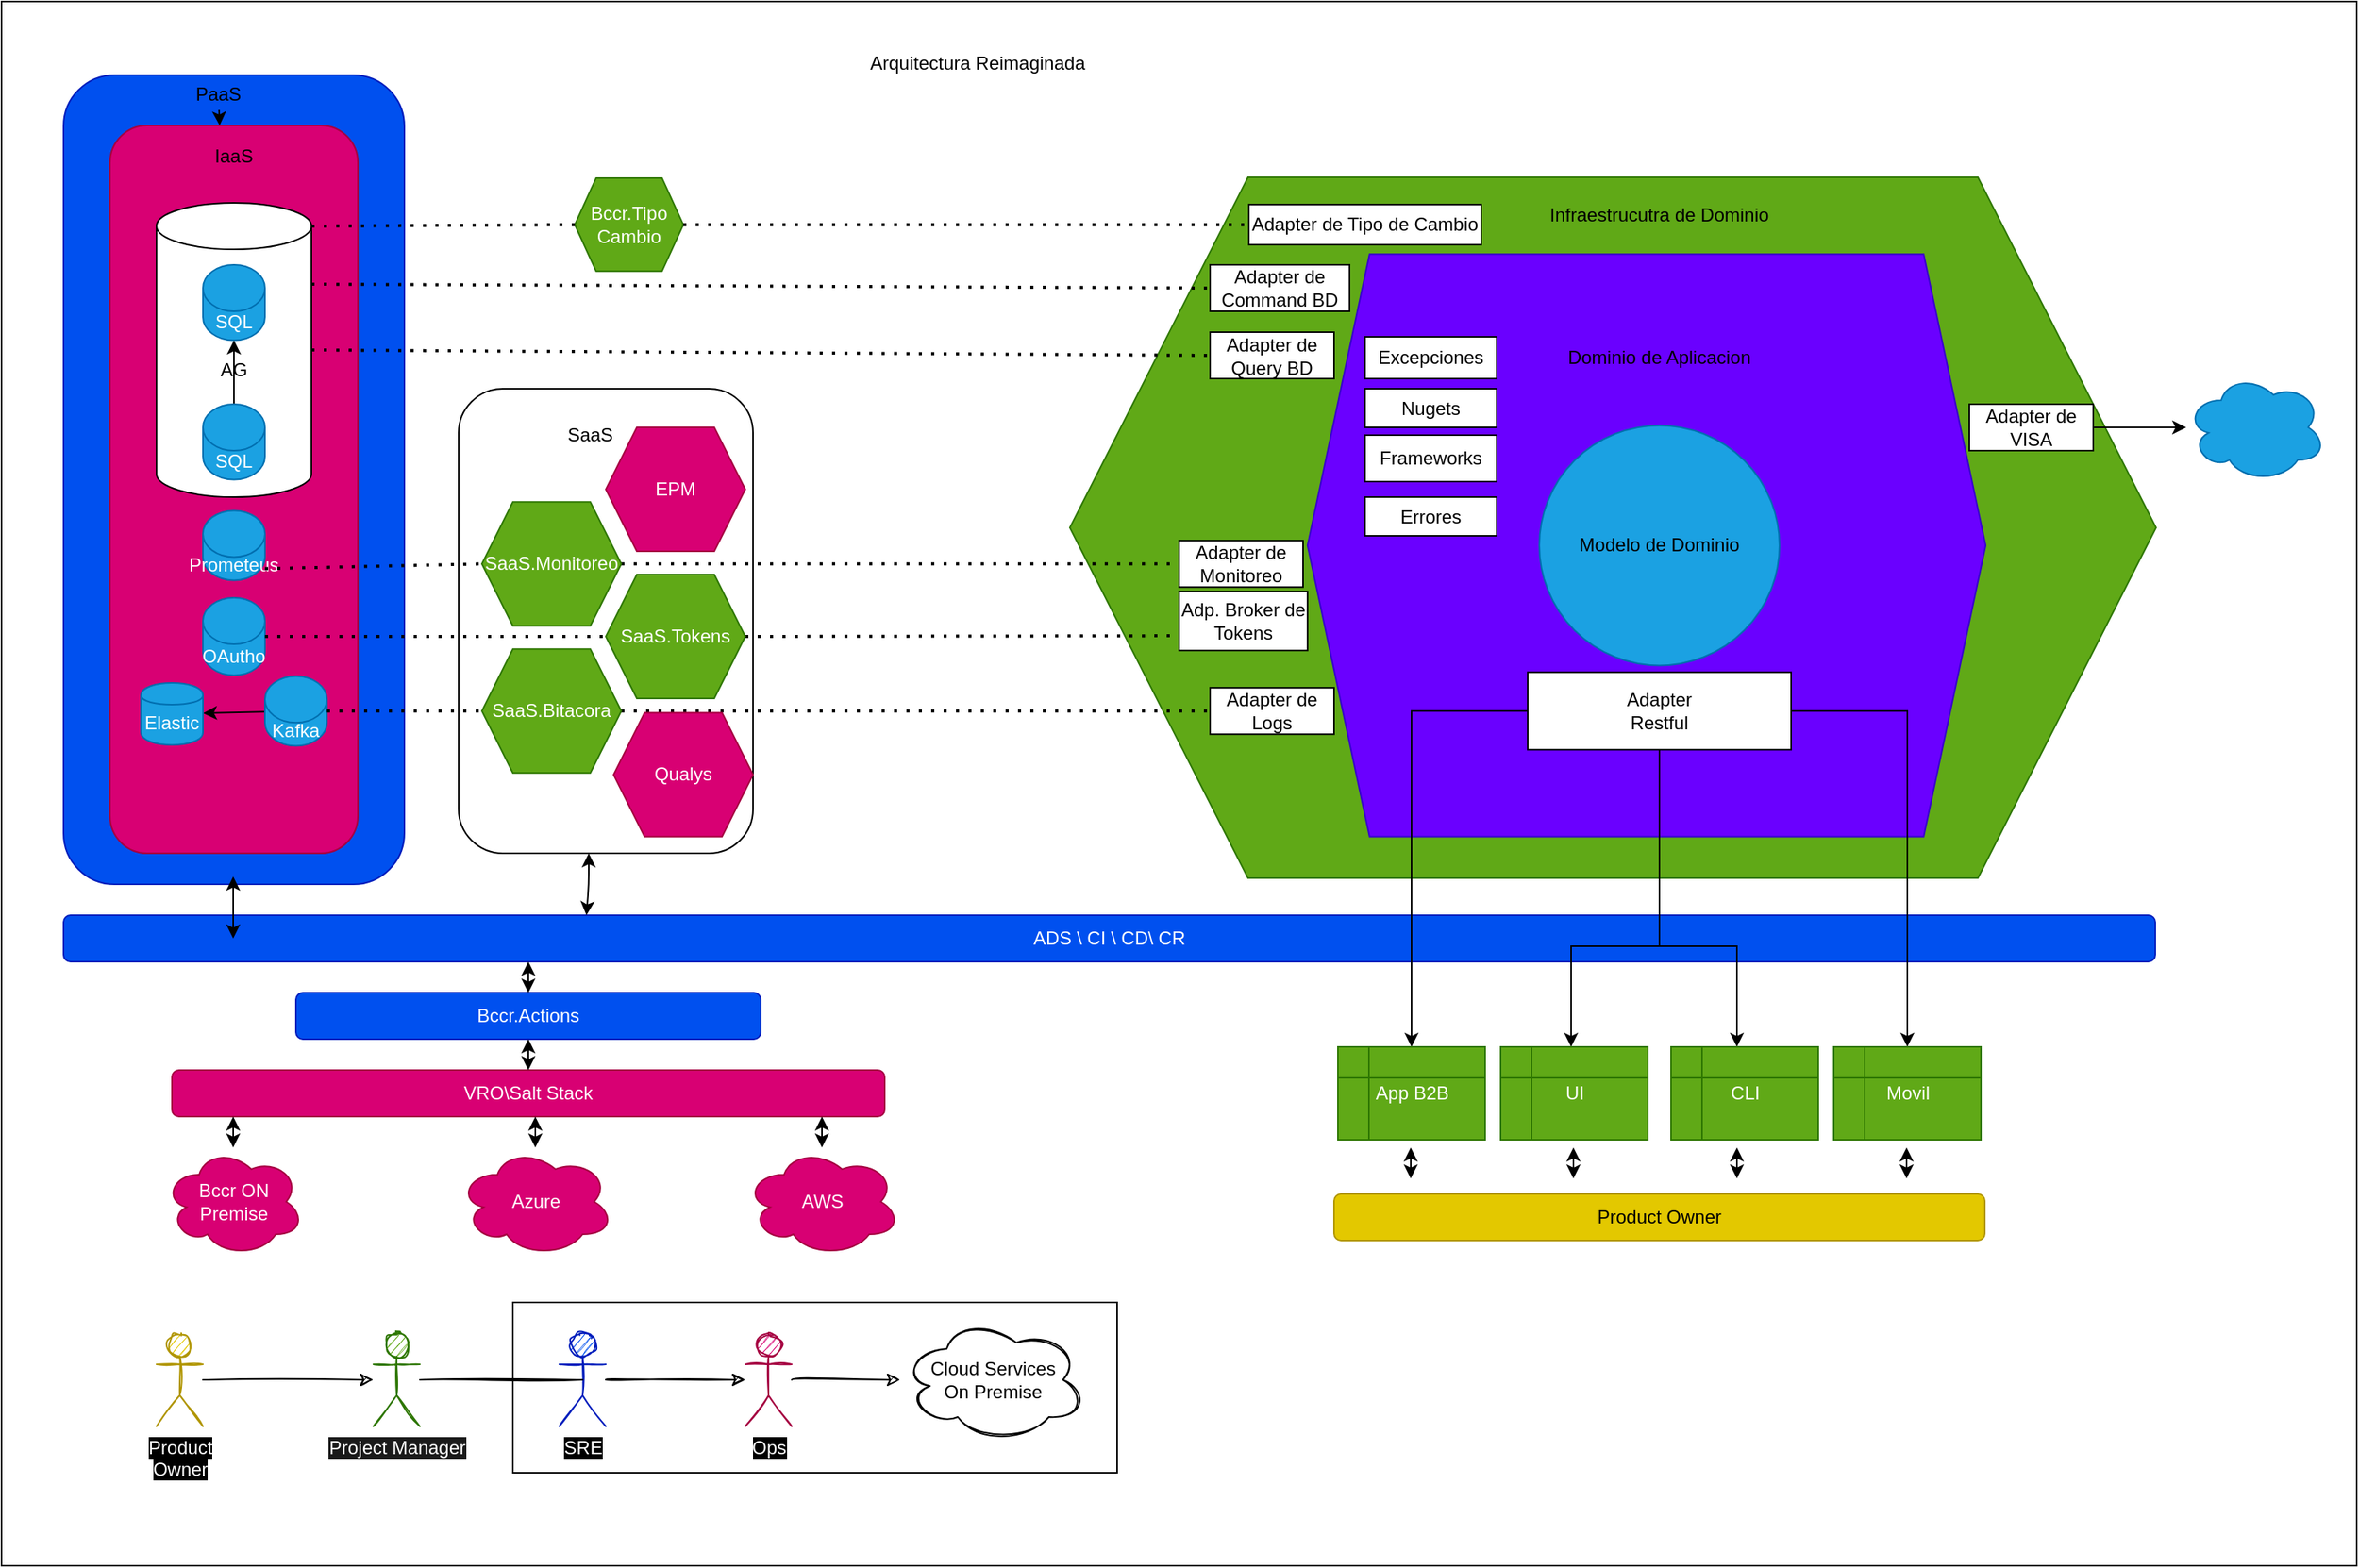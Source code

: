 <mxfile>
    <diagram id="9hY6vZDyAq8Jy-sGhRZF" name="Page-1">
        <mxGraphModel dx="2392" dy="1083" grid="1" gridSize="10" guides="1" tooltips="1" connect="1" arrows="1" fold="1" page="1" pageScale="1" pageWidth="850" pageHeight="1100" math="0" shadow="0">
            <root>
                <mxCell id="0"/>
                <mxCell id="1" parent="0"/>
                <mxCell id="81" value="" style="rounded=0;whiteSpace=wrap;html=1;" parent="1" vertex="1">
                    <mxGeometry x="-760" width="1520" height="1010" as="geometry"/>
                </mxCell>
                <mxCell id="195" value="" style="rounded=0;whiteSpace=wrap;html=1;" parent="1" vertex="1">
                    <mxGeometry x="-430" y="840" width="390" height="110" as="geometry"/>
                </mxCell>
                <mxCell id="125" value="ADS \ CI \ CD\ CR" style="rounded=1;whiteSpace=wrap;html=1;fillColor=#0050ef;strokeColor=#001DBC;fontColor=#ffffff;" parent="1" vertex="1">
                    <mxGeometry x="-720" y="590" width="1350" height="30" as="geometry"/>
                </mxCell>
                <mxCell id="162" value="" style="rounded=1;whiteSpace=wrap;html=1;fillColor=#0050ef;strokeColor=#001DBC;fontColor=#ffffff;" parent="1" vertex="1">
                    <mxGeometry x="-720" y="47.5" width="220" height="522.5" as="geometry"/>
                </mxCell>
                <mxCell id="106" value="" style="rounded=1;whiteSpace=wrap;html=1;fillColor=#d80073;strokeColor=#A50040;fontColor=#ffffff;" parent="1" vertex="1">
                    <mxGeometry x="-690" y="80" width="160" height="470" as="geometry"/>
                </mxCell>
                <mxCell id="7" value="" style="shape=hexagon;perimeter=hexagonPerimeter2;whiteSpace=wrap;html=1;fixedSize=1;size=114.96;rotation=-180;fillColor=#60a917;strokeColor=#2D7600;fontColor=#ffffff;" parent="1" vertex="1">
                    <mxGeometry x="-70.51" y="113.56" width="701.03" height="452.38" as="geometry"/>
                </mxCell>
                <mxCell id="6" value="" style="shape=hexagon;perimeter=hexagonPerimeter2;whiteSpace=wrap;html=1;fixedSize=1;size=40;rotation=-180;fillColor=#6a00ff;strokeColor=#3700CC;fontColor=#ffffff;" parent="1" vertex="1">
                    <mxGeometry x="82.9" y="163.13" width="437.63" height="376.13" as="geometry"/>
                </mxCell>
                <mxCell id="8" value="" style="ellipse;whiteSpace=wrap;html=1;aspect=fixed;fillColor=#1ba1e2;strokeColor=#006EAF;fontColor=#ffffff;" parent="1" vertex="1">
                    <mxGeometry x="232.49" y="273.69" width="155" height="155" as="geometry"/>
                </mxCell>
                <mxCell id="9" value="Dominio de Aplicacion" style="text;html=1;strokeColor=none;fillColor=none;align=center;verticalAlign=middle;whiteSpace=wrap;rounded=0;" parent="1" vertex="1">
                    <mxGeometry x="244.99" y="220" width="130" height="20" as="geometry"/>
                </mxCell>
                <mxCell id="10" value="Infraestrucutra de Dominio" style="text;html=1;strokeColor=none;fillColor=none;align=center;verticalAlign=middle;whiteSpace=wrap;rounded=0;" parent="1" vertex="1">
                    <mxGeometry x="230" y="128.13" width="160" height="20" as="geometry"/>
                </mxCell>
                <mxCell id="12" value="Adapter de Command BD" style="rounded=0;whiteSpace=wrap;html=1;" parent="1" vertex="1">
                    <mxGeometry x="20" y="170" width="90" height="30" as="geometry"/>
                </mxCell>
                <mxCell id="14" value="Prometeus" style="shape=cylinder3;whiteSpace=wrap;html=1;boundedLbl=1;backgroundOutline=1;size=15;fillColor=#1ba1e2;strokeColor=#006EAF;fontColor=#ffffff;" parent="1" vertex="1">
                    <mxGeometry x="-630" y="328.69" width="40" height="45" as="geometry"/>
                </mxCell>
                <mxCell id="15" value="Adapter de Logs" style="rounded=0;whiteSpace=wrap;html=1;" parent="1" vertex="1">
                    <mxGeometry x="20" y="443.12" width="80" height="30" as="geometry"/>
                </mxCell>
                <mxCell id="17" value="OAutho" style="shape=cylinder3;whiteSpace=wrap;html=1;boundedLbl=1;backgroundOutline=1;size=15;fillColor=#1ba1e2;strokeColor=#006EAF;fontColor=#ffffff;" parent="1" vertex="1">
                    <mxGeometry x="-630" y="385" width="40" height="50" as="geometry"/>
                </mxCell>
                <mxCell id="19" value="Adapter de Monitoreo" style="rounded=0;whiteSpace=wrap;html=1;" parent="1" vertex="1">
                    <mxGeometry y="348.12" width="80" height="30" as="geometry"/>
                </mxCell>
                <mxCell id="76" style="edgeStyle=orthogonalEdgeStyle;rounded=0;orthogonalLoop=1;jettySize=auto;html=1;" parent="1" source="20" target="70" edge="1">
                    <mxGeometry relative="1" as="geometry">
                        <Array as="points">
                            <mxPoint x="310" y="610"/>
                            <mxPoint x="360" y="610"/>
                        </Array>
                    </mxGeometry>
                </mxCell>
                <mxCell id="77" style="edgeStyle=orthogonalEdgeStyle;rounded=0;orthogonalLoop=1;jettySize=auto;html=1;" parent="1" source="20" target="69" edge="1">
                    <mxGeometry relative="1" as="geometry">
                        <Array as="points">
                            <mxPoint x="310" y="610"/>
                            <mxPoint x="253" y="610"/>
                        </Array>
                    </mxGeometry>
                </mxCell>
                <mxCell id="78" style="edgeStyle=orthogonalEdgeStyle;rounded=0;orthogonalLoop=1;jettySize=auto;html=1;entryX=0.5;entryY=0;entryDx=0;entryDy=0;" parent="1" source="20" target="68" edge="1">
                    <mxGeometry relative="1" as="geometry"/>
                </mxCell>
                <mxCell id="20" value="Adapter&lt;br&gt;Restful" style="rounded=0;whiteSpace=wrap;html=1;" parent="1" vertex="1">
                    <mxGeometry x="225" y="433.12" width="170" height="50" as="geometry"/>
                </mxCell>
                <mxCell id="27" value="Adapter de Tipo de Cambio" style="rounded=0;whiteSpace=wrap;html=1;" parent="1" vertex="1">
                    <mxGeometry x="45" y="131.1" width="150" height="25.93" as="geometry"/>
                </mxCell>
                <mxCell id="57" value="Modelo de Dominio" style="text;html=1;strokeColor=none;fillColor=none;align=center;verticalAlign=middle;whiteSpace=wrap;rounded=0;" parent="1" vertex="1">
                    <mxGeometry x="229.99" y="341.19" width="160" height="20" as="geometry"/>
                </mxCell>
                <mxCell id="68" value="App B2B" style="shape=internalStorage;whiteSpace=wrap;html=1;backgroundOutline=1;fillColor=#60a917;strokeColor=#2D7600;fontColor=#ffffff;" parent="1" vertex="1">
                    <mxGeometry x="102.5" y="675" width="95" height="60" as="geometry"/>
                </mxCell>
                <mxCell id="69" value="UI" style="shape=internalStorage;whiteSpace=wrap;html=1;backgroundOutline=1;fillColor=#60a917;strokeColor=#2D7600;fontColor=#ffffff;" parent="1" vertex="1">
                    <mxGeometry x="207.5" y="675" width="95" height="60" as="geometry"/>
                </mxCell>
                <mxCell id="70" value="CLI" style="shape=internalStorage;whiteSpace=wrap;html=1;backgroundOutline=1;fillColor=#60a917;strokeColor=#2D7600;fontColor=#ffffff;" parent="1" vertex="1">
                    <mxGeometry x="317.5" y="675" width="95" height="60" as="geometry"/>
                </mxCell>
                <mxCell id="79" value="Nugets" style="rounded=0;whiteSpace=wrap;html=1;" parent="1" vertex="1">
                    <mxGeometry x="120" y="250" width="85" height="25" as="geometry"/>
                </mxCell>
                <mxCell id="80" value="Frameworks" style="rounded=0;whiteSpace=wrap;html=1;" parent="1" vertex="1">
                    <mxGeometry x="120" y="280" width="85" height="30" as="geometry"/>
                </mxCell>
                <mxCell id="82" value="Arquitectura Reimaginada" style="text;html=1;strokeColor=none;fillColor=none;align=center;verticalAlign=middle;whiteSpace=wrap;rounded=0;" parent="1" vertex="1">
                    <mxGeometry x="-290" y="30" width="320" height="20" as="geometry"/>
                </mxCell>
                <mxCell id="86" value="Errores" style="rounded=0;whiteSpace=wrap;html=1;" parent="1" vertex="1">
                    <mxGeometry x="120" y="320" width="85" height="25" as="geometry"/>
                </mxCell>
                <mxCell id="87" value="Excepciones" style="rounded=0;whiteSpace=wrap;html=1;" parent="1" vertex="1">
                    <mxGeometry x="120" y="216.5" width="85" height="27" as="geometry"/>
                </mxCell>
                <mxCell id="88" value="Adp. Broker de Tokens" style="rounded=0;whiteSpace=wrap;html=1;" parent="1" vertex="1">
                    <mxGeometry y="380.94" width="82.9" height="38.12" as="geometry"/>
                </mxCell>
                <mxCell id="89" value="" style="ellipse;shape=cloud;whiteSpace=wrap;html=1;fillColor=#1ba1e2;strokeColor=#006EAF;fontColor=#ffffff;" parent="1" vertex="1">
                    <mxGeometry x="650" y="240" width="90" height="70" as="geometry"/>
                </mxCell>
                <mxCell id="100" value="AG" style="shape=cylinder3;whiteSpace=wrap;html=1;boundedLbl=1;backgroundOutline=1;size=15;" parent="1" vertex="1">
                    <mxGeometry x="-660" y="130" width="100" height="190" as="geometry"/>
                </mxCell>
                <mxCell id="11" value="SQL" style="shape=cylinder3;whiteSpace=wrap;html=1;boundedLbl=1;backgroundOutline=1;size=15;fillColor=#1ba1e2;strokeColor=#006EAF;fontColor=#ffffff;" parent="1" vertex="1">
                    <mxGeometry x="-630" y="170" width="40" height="48.75" as="geometry"/>
                </mxCell>
                <mxCell id="104" value="VRO\Salt Stack" style="rounded=1;whiteSpace=wrap;html=1;fillColor=#d80073;strokeColor=#A50040;fontColor=#ffffff;" parent="1" vertex="1">
                    <mxGeometry x="-650" y="690" width="460" height="30" as="geometry"/>
                </mxCell>
                <mxCell id="107" style="edgeStyle=orthogonalEdgeStyle;rounded=0;orthogonalLoop=1;jettySize=auto;html=1;" parent="1" source="20" target="108" edge="1">
                    <mxGeometry relative="1" as="geometry">
                        <mxPoint x="545" y="425" as="sourcePoint"/>
                    </mxGeometry>
                </mxCell>
                <mxCell id="108" value="Movil" style="shape=internalStorage;whiteSpace=wrap;html=1;backgroundOutline=1;fillColor=#60a917;strokeColor=#2D7600;fontColor=#ffffff;" parent="1" vertex="1">
                    <mxGeometry x="422.5" y="675" width="95" height="60" as="geometry"/>
                </mxCell>
                <mxCell id="111" value="Bccr.Actions" style="rounded=1;whiteSpace=wrap;html=1;fillColor=#0050ef;strokeColor=#001DBC;fontColor=#ffffff;" parent="1" vertex="1">
                    <mxGeometry x="-570" y="640" width="300" height="30" as="geometry"/>
                </mxCell>
                <mxCell id="112" value="AWS" style="ellipse;shape=cloud;whiteSpace=wrap;html=1;fillColor=#d80073;strokeColor=#A50040;fontColor=#ffffff;" parent="1" vertex="1">
                    <mxGeometry x="-280" y="740" width="100" height="70" as="geometry"/>
                </mxCell>
                <mxCell id="113" value="Azure" style="ellipse;shape=cloud;whiteSpace=wrap;html=1;fillColor=#d80073;strokeColor=#A50040;fontColor=#ffffff;" parent="1" vertex="1">
                    <mxGeometry x="-465" y="740" width="100" height="70" as="geometry"/>
                </mxCell>
                <mxCell id="114" value="Bccr ON Premise" style="ellipse;shape=cloud;whiteSpace=wrap;html=1;fillColor=#d80073;strokeColor=#A50040;fontColor=#ffffff;" parent="1" vertex="1">
                    <mxGeometry x="-655" y="740" width="90" height="70" as="geometry"/>
                </mxCell>
                <mxCell id="115" value="IaaS" style="text;html=1;strokeColor=none;fillColor=none;align=center;verticalAlign=middle;whiteSpace=wrap;rounded=0;" parent="1" vertex="1">
                    <mxGeometry x="-630" y="90" width="40" height="20" as="geometry"/>
                </mxCell>
                <mxCell id="200" value="" style="edgeStyle=none;html=1;" parent="1" source="116" target="11" edge="1">
                    <mxGeometry relative="1" as="geometry"/>
                </mxCell>
                <mxCell id="116" value="SQL" style="shape=cylinder3;whiteSpace=wrap;html=1;boundedLbl=1;backgroundOutline=1;size=15;fillColor=#1ba1e2;strokeColor=#006EAF;fontColor=#ffffff;" parent="1" vertex="1">
                    <mxGeometry x="-630" y="260" width="40" height="48.75" as="geometry"/>
                </mxCell>
                <mxCell id="169" value="" style="edgeStyle=none;html=1;" parent="1" source="117" target="168" edge="1">
                    <mxGeometry relative="1" as="geometry"/>
                </mxCell>
                <mxCell id="117" value="Kafka" style="shape=cylinder3;whiteSpace=wrap;html=1;boundedLbl=1;backgroundOutline=1;size=15;fillColor=#1ba1e2;strokeColor=#006EAF;fontColor=#ffffff;" parent="1" vertex="1">
                    <mxGeometry x="-590" y="435.62" width="40" height="45" as="geometry"/>
                </mxCell>
                <mxCell id="119" value="" style="rounded=1;whiteSpace=wrap;html=1;" parent="1" vertex="1">
                    <mxGeometry x="-465" y="250" width="190" height="300" as="geometry"/>
                </mxCell>
                <mxCell id="121" value="SaaS" style="text;html=1;strokeColor=none;fillColor=none;align=center;verticalAlign=middle;whiteSpace=wrap;rounded=0;" parent="1" vertex="1">
                    <mxGeometry x="-400" y="270" width="40" height="20" as="geometry"/>
                </mxCell>
                <mxCell id="131" value="" style="endArrow=none;dashed=1;html=1;dashPattern=1 3;strokeWidth=2;exitX=1;exitY=0;exitDx=0;exitDy=37.5;exitPerimeter=0;entryX=0;entryY=0.5;entryDx=0;entryDy=0;" parent="1" source="14" target="158" edge="1">
                    <mxGeometry width="50" height="50" relative="1" as="geometry">
                        <mxPoint x="-240" y="450" as="sourcePoint"/>
                        <mxPoint x="-465" y="370" as="targetPoint"/>
                    </mxGeometry>
                </mxCell>
                <mxCell id="132" value="" style="endArrow=none;dashed=1;html=1;dashPattern=1 3;strokeWidth=2;exitX=1;exitY=0.5;exitDx=0;exitDy=0;exitPerimeter=0;entryX=0;entryY=0.5;entryDx=0;entryDy=0;" parent="1" source="17" target="159" edge="1">
                    <mxGeometry width="50" height="50" relative="1" as="geometry">
                        <mxPoint x="-240" y="450" as="sourcePoint"/>
                        <mxPoint x="-390" y="430" as="targetPoint"/>
                    </mxGeometry>
                </mxCell>
                <mxCell id="133" value="" style="endArrow=none;dashed=1;html=1;dashPattern=1 3;strokeWidth=2;exitX=1;exitY=0.5;exitDx=0;exitDy=0;exitPerimeter=0;entryX=0;entryY=0.5;entryDx=0;entryDy=0;" parent="1" source="117" target="160" edge="1">
                    <mxGeometry width="50" height="50" relative="1" as="geometry">
                        <mxPoint x="-240" y="450" as="sourcePoint"/>
                        <mxPoint x="-457.5" y="500.31" as="targetPoint"/>
                    </mxGeometry>
                </mxCell>
                <mxCell id="135" value="" style="endArrow=none;dashed=1;html=1;dashPattern=1 3;strokeWidth=2;entryX=0;entryY=0.5;entryDx=0;entryDy=0;exitX=1;exitY=0;exitDx=0;exitDy=52.5;exitPerimeter=0;" parent="1" source="100" target="12" edge="1">
                    <mxGeometry width="50" height="50" relative="1" as="geometry">
                        <mxPoint x="-30" y="460" as="sourcePoint"/>
                        <mxPoint x="20" y="410" as="targetPoint"/>
                    </mxGeometry>
                </mxCell>
                <mxCell id="136" value="" style="endArrow=none;dashed=1;html=1;dashPattern=1 3;strokeWidth=2;entryX=0;entryY=0.5;entryDx=0;entryDy=0;exitX=1;exitY=0.5;exitDx=0;exitDy=0;exitPerimeter=0;" parent="1" source="100" target="91" edge="1">
                    <mxGeometry width="50" height="50" relative="1" as="geometry">
                        <mxPoint x="-130" y="460" as="sourcePoint"/>
                        <mxPoint x="-80" y="410" as="targetPoint"/>
                    </mxGeometry>
                </mxCell>
                <mxCell id="91" value="Adapter de Query BD" style="rounded=0;whiteSpace=wrap;html=1;" parent="1" vertex="1">
                    <mxGeometry x="20" y="213.5" width="80" height="30" as="geometry"/>
                </mxCell>
                <mxCell id="138" value="" style="endArrow=none;dashed=1;html=1;dashPattern=1 3;strokeWidth=2;entryX=0;entryY=0.5;entryDx=0;entryDy=0;exitX=1;exitY=0.5;exitDx=0;exitDy=0;" parent="1" source="160" target="15" edge="1">
                    <mxGeometry width="50" height="50" relative="1" as="geometry">
                        <mxPoint x="-432.5" y="500.31" as="sourcePoint"/>
                        <mxPoint x="-80" y="410" as="targetPoint"/>
                    </mxGeometry>
                </mxCell>
                <mxCell id="139" value="" style="endArrow=none;dashed=1;html=1;dashPattern=1 3;strokeWidth=2;entryX=0;entryY=0.5;entryDx=0;entryDy=0;exitX=1;exitY=0.5;exitDx=0;exitDy=0;" parent="1" source="158" target="19" edge="1">
                    <mxGeometry width="50" height="50" relative="1" as="geometry">
                        <mxPoint x="-425" y="370" as="sourcePoint"/>
                        <mxPoint x="-80" y="410" as="targetPoint"/>
                    </mxGeometry>
                </mxCell>
                <mxCell id="140" value="" style="endArrow=none;dashed=1;html=1;dashPattern=1 3;strokeWidth=2;entryX=0;entryY=0.75;entryDx=0;entryDy=0;exitX=1;exitY=0.5;exitDx=0;exitDy=0;" parent="1" source="159" target="88" edge="1">
                    <mxGeometry width="50" height="50" relative="1" as="geometry">
                        <mxPoint x="-350" y="430" as="sourcePoint"/>
                        <mxPoint x="-10" y="410" as="targetPoint"/>
                    </mxGeometry>
                </mxCell>
                <mxCell id="144" value="Bccr.Tipo&lt;br&gt;Cambio" style="shape=hexagon;perimeter=hexagonPerimeter2;whiteSpace=wrap;html=1;fixedSize=1;rotation=0;size=13.75;fillColor=#60a917;strokeColor=#2D7600;fontColor=#ffffff;" parent="1" vertex="1">
                    <mxGeometry x="-390" y="113.95" width="70" height="60.23" as="geometry"/>
                </mxCell>
                <mxCell id="148" value="" style="edgeStyle=none;html=1;" parent="1" source="147" target="89" edge="1">
                    <mxGeometry relative="1" as="geometry"/>
                </mxCell>
                <mxCell id="147" value="Adapter de VISA" style="rounded=0;whiteSpace=wrap;html=1;" parent="1" vertex="1">
                    <mxGeometry x="510" y="260" width="80" height="30" as="geometry"/>
                </mxCell>
                <mxCell id="149" value="" style="endArrow=classic;startArrow=classic;html=1;" parent="1" edge="1">
                    <mxGeometry width="50" height="50" relative="1" as="geometry">
                        <mxPoint x="-420" y="690" as="sourcePoint"/>
                        <mxPoint x="-420" y="670" as="targetPoint"/>
                        <Array as="points">
                            <mxPoint x="-420" y="670"/>
                        </Array>
                    </mxGeometry>
                </mxCell>
                <mxCell id="153" value="" style="endArrow=classic;startArrow=classic;html=1;" parent="1" edge="1">
                    <mxGeometry width="50" height="50" relative="1" as="geometry">
                        <mxPoint x="-610.5" y="605" as="sourcePoint"/>
                        <mxPoint x="-610.5" y="565" as="targetPoint"/>
                        <Array as="points">
                            <mxPoint x="-610.5" y="585"/>
                        </Array>
                    </mxGeometry>
                </mxCell>
                <mxCell id="154" value="" style="endArrow=classic;startArrow=classic;html=1;exitX=0.25;exitY=0;exitDx=0;exitDy=0;" parent="1" source="125" edge="1">
                    <mxGeometry width="50" height="50" relative="1" as="geometry">
                        <mxPoint x="-381" y="575" as="sourcePoint"/>
                        <mxPoint x="-381" y="550" as="targetPoint"/>
                        <Array as="points">
                            <mxPoint x="-381" y="570"/>
                        </Array>
                    </mxGeometry>
                </mxCell>
                <mxCell id="155" value="" style="endArrow=none;dashed=1;html=1;dashPattern=1 3;strokeWidth=2;entryX=0;entryY=0.5;entryDx=0;entryDy=0;exitX=1;exitY=0.5;exitDx=0;exitDy=0;" parent="1" source="144" target="27" edge="1">
                    <mxGeometry width="50" height="50" relative="1" as="geometry">
                        <mxPoint x="-90" y="460" as="sourcePoint"/>
                        <mxPoint x="-40" y="410" as="targetPoint"/>
                    </mxGeometry>
                </mxCell>
                <mxCell id="156" value="" style="endArrow=none;dashed=1;html=1;dashPattern=1 3;strokeWidth=2;entryX=0;entryY=0.5;entryDx=0;entryDy=0;exitX=1;exitY=0;exitDx=0;exitDy=15;exitPerimeter=0;" parent="1" source="100" target="144" edge="1">
                    <mxGeometry width="50" height="50" relative="1" as="geometry">
                        <mxPoint x="-90" y="460" as="sourcePoint"/>
                        <mxPoint x="-40" y="410" as="targetPoint"/>
                    </mxGeometry>
                </mxCell>
                <mxCell id="158" value="SaaS.Monitoreo" style="shape=hexagon;perimeter=hexagonPerimeter2;whiteSpace=wrap;html=1;fixedSize=1;fillColor=#60a917;strokeColor=#2D7600;fontColor=#ffffff;" parent="1" vertex="1">
                    <mxGeometry x="-450" y="323.12" width="90" height="80" as="geometry"/>
                </mxCell>
                <mxCell id="159" value="SaaS.Tokens" style="shape=hexagon;perimeter=hexagonPerimeter2;whiteSpace=wrap;html=1;fixedSize=1;fillColor=#60a917;strokeColor=#2D7600;fontColor=#ffffff;" parent="1" vertex="1">
                    <mxGeometry x="-370" y="370" width="90" height="80" as="geometry"/>
                </mxCell>
                <mxCell id="160" value="SaaS.Bitacora" style="shape=hexagon;perimeter=hexagonPerimeter2;whiteSpace=wrap;html=1;fixedSize=1;fillColor=#60a917;strokeColor=#2D7600;fontColor=#ffffff;" parent="1" vertex="1">
                    <mxGeometry x="-450" y="418.12" width="90" height="80" as="geometry"/>
                </mxCell>
                <mxCell id="198" value="" style="edgeStyle=none;html=1;" parent="1" source="163" target="106" edge="1">
                    <mxGeometry relative="1" as="geometry"/>
                </mxCell>
                <mxCell id="163" value="PaaS" style="text;html=1;strokeColor=none;fillColor=none;align=center;verticalAlign=middle;whiteSpace=wrap;rounded=0;" parent="1" vertex="1">
                    <mxGeometry x="-640" y="50" width="40" height="20" as="geometry"/>
                </mxCell>
                <mxCell id="168" value="Elastic" style="shape=cylinder;whiteSpace=wrap;html=1;boundedLbl=1;backgroundOutline=1;fontColor=#ffffff;strokeColor=#006EAF;fillColor=#1ba1e2;" parent="1" vertex="1">
                    <mxGeometry x="-670" y="440" width="40" height="40" as="geometry"/>
                </mxCell>
                <mxCell id="170" value="Qualys" style="shape=hexagon;perimeter=hexagonPerimeter2;whiteSpace=wrap;html=1;fixedSize=1;fillColor=#d80073;strokeColor=#A50040;fontColor=#ffffff;" parent="1" vertex="1">
                    <mxGeometry x="-365" y="459.26" width="90" height="80" as="geometry"/>
                </mxCell>
                <mxCell id="171" value="EPM" style="shape=hexagon;perimeter=hexagonPerimeter2;whiteSpace=wrap;html=1;fixedSize=1;fillColor=#d80073;strokeColor=#A50040;fontColor=#ffffff;" parent="1" vertex="1">
                    <mxGeometry x="-370" y="275" width="90" height="80" as="geometry"/>
                </mxCell>
                <mxCell id="172" value="" style="edgeStyle=orthogonalEdgeStyle;orthogonalLoop=1;jettySize=auto;html=1;sketch=1;curved=1;" parent="1" source="173" target="175" edge="1">
                    <mxGeometry relative="1" as="geometry"/>
                </mxCell>
                <mxCell id="173" value="&lt;span style=&quot;background-color: rgb(0 , 0 , 0)&quot;&gt;&lt;font color=&quot;#ffffff&quot;&gt;Product &lt;br&gt;Owner&lt;/font&gt;&lt;/span&gt;" style="shape=umlActor;verticalLabelPosition=bottom;verticalAlign=top;html=1;outlineConnect=0;fillColor=#e3c800;strokeColor=#B09500;fontColor=#000000;labelBackgroundColor=#ffffff;labelBorderColor=none;sketch=1;rounded=1;" parent="1" vertex="1">
                    <mxGeometry x="-660" y="860" width="30" height="60" as="geometry"/>
                </mxCell>
                <mxCell id="175" value="&lt;span style=&quot;background-color: rgb(26 , 26 , 26)&quot;&gt;Project Manager&lt;/span&gt;" style="shape=umlActor;verticalLabelPosition=bottom;verticalAlign=top;html=1;outlineConnect=0;fillColor=#60a917;strokeColor=#2D7600;fontColor=#ffffff;labelBackgroundColor=#ffffff;sketch=1;rounded=1;" parent="1" vertex="1">
                    <mxGeometry x="-520" y="860" width="30" height="60" as="geometry"/>
                </mxCell>
                <mxCell id="176" value="" style="edgeStyle=orthogonalEdgeStyle;orthogonalLoop=1;jettySize=auto;html=1;sketch=1;curved=1;" parent="1" source="177" target="179" edge="1">
                    <mxGeometry relative="1" as="geometry"/>
                </mxCell>
                <mxCell id="177" value="SRE" style="shape=umlActor;verticalLabelPosition=bottom;verticalAlign=top;html=1;outlineConnect=0;fillColor=#0050ef;strokeColor=#001DBC;labelBackgroundColor=#000000;sketch=1;rounded=1;fontColor=#ffffff;" parent="1" vertex="1">
                    <mxGeometry x="-400" y="860" width="30" height="60" as="geometry"/>
                </mxCell>
                <mxCell id="178" style="edgeStyle=orthogonalEdgeStyle;orthogonalLoop=1;jettySize=auto;html=1;sketch=1;curved=1;" parent="1" source="179" target="180" edge="1">
                    <mxGeometry relative="1" as="geometry"/>
                </mxCell>
                <mxCell id="179" value="Ops" style="shape=umlActor;verticalLabelPosition=bottom;verticalAlign=top;html=1;outlineConnect=0;fillColor=#d80073;strokeColor=#A50040;labelBackgroundColor=#000000;fontColor=#ffffff;sketch=1;rounded=1;" parent="1" vertex="1">
                    <mxGeometry x="-280" y="860" width="30" height="60" as="geometry"/>
                </mxCell>
                <mxCell id="180" value="Cloud Services&lt;br&gt;On Premise" style="ellipse;shape=cloud;whiteSpace=wrap;html=1;sketch=1;rounded=1;" parent="1" vertex="1">
                    <mxGeometry x="-180" y="850" width="120" height="80" as="geometry"/>
                </mxCell>
                <mxCell id="181" value="" style="endArrow=classic;startArrow=classic;html=1;" parent="1" edge="1">
                    <mxGeometry width="50" height="50" relative="1" as="geometry">
                        <mxPoint x="-420" y="640" as="sourcePoint"/>
                        <mxPoint x="-420" y="620" as="targetPoint"/>
                        <Array as="points">
                            <mxPoint x="-420" y="620"/>
                        </Array>
                    </mxGeometry>
                </mxCell>
                <mxCell id="182" value="" style="endArrow=classic;startArrow=classic;html=1;" parent="1" edge="1">
                    <mxGeometry width="50" height="50" relative="1" as="geometry">
                        <mxPoint x="-610.5" y="740" as="sourcePoint"/>
                        <mxPoint x="-610.5" y="720" as="targetPoint"/>
                        <Array as="points">
                            <mxPoint x="-610.5" y="720"/>
                        </Array>
                    </mxGeometry>
                </mxCell>
                <mxCell id="183" value="" style="endArrow=classic;startArrow=classic;html=1;" parent="1" edge="1">
                    <mxGeometry width="50" height="50" relative="1" as="geometry">
                        <mxPoint x="-415.5" y="740" as="sourcePoint"/>
                        <mxPoint x="-415.5" y="720" as="targetPoint"/>
                        <Array as="points">
                            <mxPoint x="-415.5" y="720"/>
                        </Array>
                    </mxGeometry>
                </mxCell>
                <mxCell id="184" value="" style="endArrow=classic;startArrow=classic;html=1;" parent="1" edge="1">
                    <mxGeometry width="50" height="50" relative="1" as="geometry">
                        <mxPoint x="-230.5" y="740" as="sourcePoint"/>
                        <mxPoint x="-230.5" y="720" as="targetPoint"/>
                        <Array as="points">
                            <mxPoint x="-230.5" y="720"/>
                        </Array>
                    </mxGeometry>
                </mxCell>
                <mxCell id="190" value="Product Owner" style="rounded=1;whiteSpace=wrap;html=1;fillColor=#e3c800;strokeColor=#B09500;fontColor=#000000;" parent="1" vertex="1">
                    <mxGeometry x="100" y="770" width="420" height="30" as="geometry"/>
                </mxCell>
                <mxCell id="191" value="" style="endArrow=classic;startArrow=classic;html=1;" parent="1" edge="1">
                    <mxGeometry width="50" height="50" relative="1" as="geometry">
                        <mxPoint x="149.5" y="760" as="sourcePoint"/>
                        <mxPoint x="149.5" y="740" as="targetPoint"/>
                        <Array as="points">
                            <mxPoint x="149.5" y="740"/>
                        </Array>
                    </mxGeometry>
                </mxCell>
                <mxCell id="192" value="" style="endArrow=classic;startArrow=classic;html=1;" parent="1" edge="1">
                    <mxGeometry width="50" height="50" relative="1" as="geometry">
                        <mxPoint x="254.5" y="760" as="sourcePoint"/>
                        <mxPoint x="254.5" y="740" as="targetPoint"/>
                        <Array as="points">
                            <mxPoint x="254.5" y="740"/>
                        </Array>
                    </mxGeometry>
                </mxCell>
                <mxCell id="193" value="" style="endArrow=classic;startArrow=classic;html=1;" parent="1" edge="1">
                    <mxGeometry width="50" height="50" relative="1" as="geometry">
                        <mxPoint x="360" y="760" as="sourcePoint"/>
                        <mxPoint x="360" y="740" as="targetPoint"/>
                        <Array as="points">
                            <mxPoint x="360" y="740"/>
                        </Array>
                    </mxGeometry>
                </mxCell>
                <mxCell id="194" value="" style="endArrow=classic;startArrow=classic;html=1;" parent="1" edge="1">
                    <mxGeometry width="50" height="50" relative="1" as="geometry">
                        <mxPoint x="469.5" y="760" as="sourcePoint"/>
                        <mxPoint x="469.5" y="740" as="targetPoint"/>
                        <Array as="points">
                            <mxPoint x="469.5" y="740"/>
                        </Array>
                    </mxGeometry>
                </mxCell>
                <mxCell id="196" value="" style="edgeStyle=orthogonalEdgeStyle;orthogonalLoop=1;jettySize=auto;html=1;sketch=1;curved=1;endArrow=none;" parent="1" source="175" edge="1">
                    <mxGeometry relative="1" as="geometry">
                        <mxPoint x="-490" y="890" as="sourcePoint"/>
                        <mxPoint x="-385" y="890" as="targetPoint"/>
                    </mxGeometry>
                </mxCell>
            </root>
        </mxGraphModel>
    </diagram>
</mxfile>